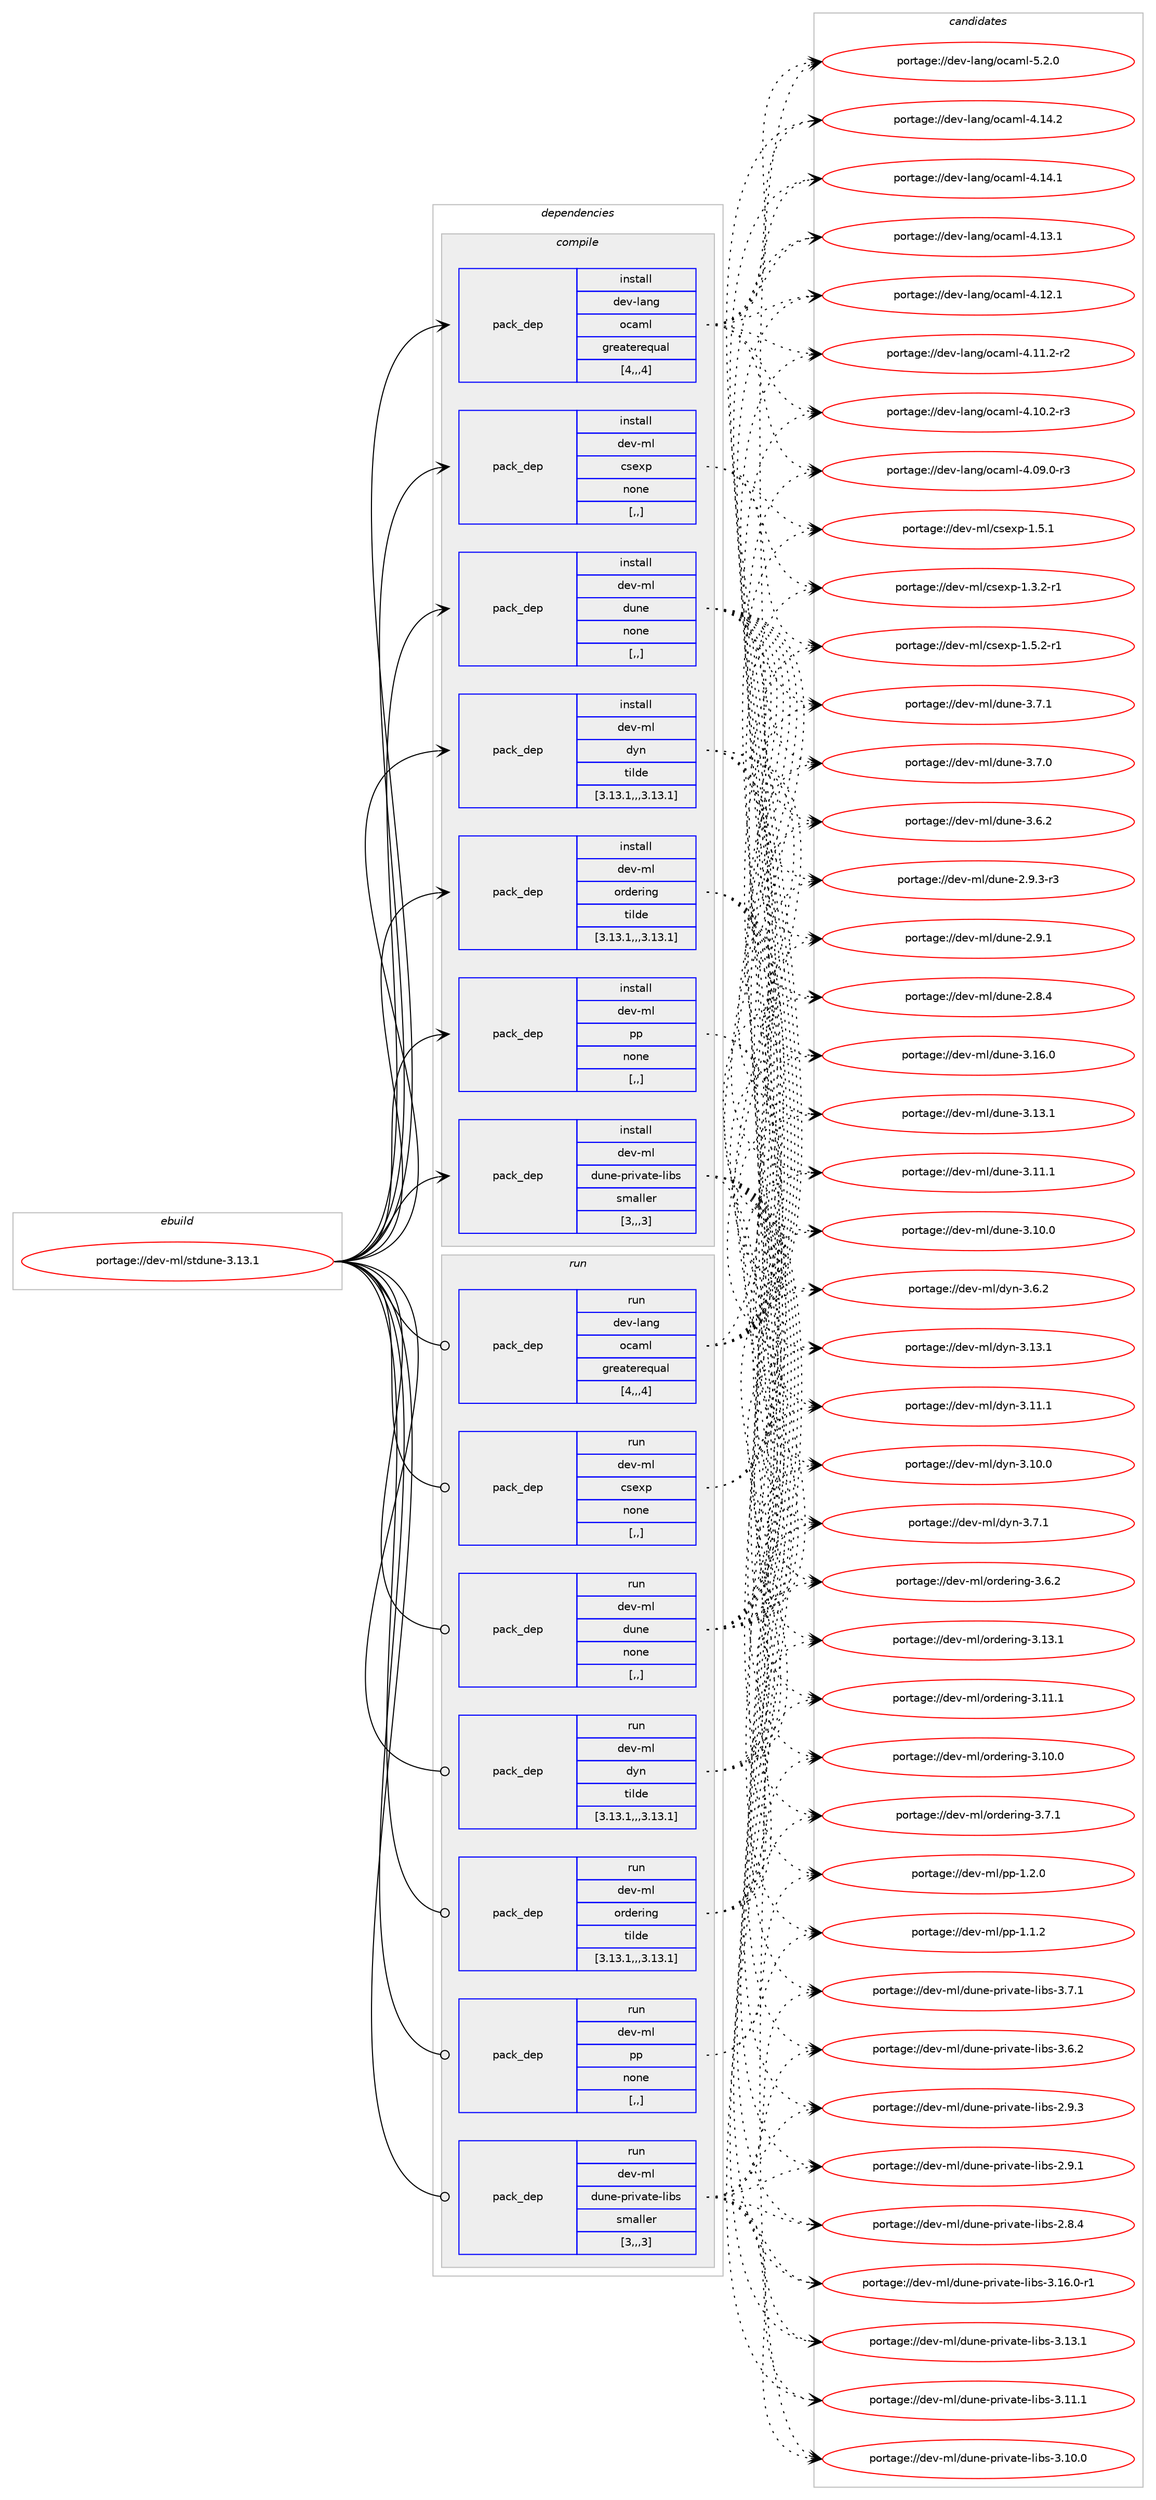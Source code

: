 digraph prolog {

# *************
# Graph options
# *************

newrank=true;
concentrate=true;
compound=true;
graph [rankdir=LR,fontname=Helvetica,fontsize=10,ranksep=1.5];#, ranksep=2.5, nodesep=0.2];
edge  [arrowhead=vee];
node  [fontname=Helvetica,fontsize=10];

# **********
# The ebuild
# **********

subgraph cluster_leftcol {
color=gray;
label=<<i>ebuild</i>>;
id [label="portage://dev-ml/stdune-3.13.1", color=red, width=4, href="../dev-ml/stdune-3.13.1.svg"];
}

# ****************
# The dependencies
# ****************

subgraph cluster_midcol {
color=gray;
label=<<i>dependencies</i>>;
subgraph cluster_compile {
fillcolor="#eeeeee";
style=filled;
label=<<i>compile</i>>;
subgraph pack94143 {
dependency125121 [label=<<TABLE BORDER="0" CELLBORDER="1" CELLSPACING="0" CELLPADDING="4" WIDTH="220"><TR><TD ROWSPAN="6" CELLPADDING="30">pack_dep</TD></TR><TR><TD WIDTH="110">install</TD></TR><TR><TD>dev-lang</TD></TR><TR><TD>ocaml</TD></TR><TR><TD>greaterequal</TD></TR><TR><TD>[4,,,4]</TD></TR></TABLE>>, shape=none, color=blue];
}
id:e -> dependency125121:w [weight=20,style="solid",arrowhead="vee"];
subgraph pack94144 {
dependency125122 [label=<<TABLE BORDER="0" CELLBORDER="1" CELLSPACING="0" CELLPADDING="4" WIDTH="220"><TR><TD ROWSPAN="6" CELLPADDING="30">pack_dep</TD></TR><TR><TD WIDTH="110">install</TD></TR><TR><TD>dev-ml</TD></TR><TR><TD>csexp</TD></TR><TR><TD>none</TD></TR><TR><TD>[,,]</TD></TR></TABLE>>, shape=none, color=blue];
}
id:e -> dependency125122:w [weight=20,style="solid",arrowhead="vee"];
subgraph pack94145 {
dependency125123 [label=<<TABLE BORDER="0" CELLBORDER="1" CELLSPACING="0" CELLPADDING="4" WIDTH="220"><TR><TD ROWSPAN="6" CELLPADDING="30">pack_dep</TD></TR><TR><TD WIDTH="110">install</TD></TR><TR><TD>dev-ml</TD></TR><TR><TD>dune</TD></TR><TR><TD>none</TD></TR><TR><TD>[,,]</TD></TR></TABLE>>, shape=none, color=blue];
}
id:e -> dependency125123:w [weight=20,style="solid",arrowhead="vee"];
subgraph pack94146 {
dependency125124 [label=<<TABLE BORDER="0" CELLBORDER="1" CELLSPACING="0" CELLPADDING="4" WIDTH="220"><TR><TD ROWSPAN="6" CELLPADDING="30">pack_dep</TD></TR><TR><TD WIDTH="110">install</TD></TR><TR><TD>dev-ml</TD></TR><TR><TD>dyn</TD></TR><TR><TD>tilde</TD></TR><TR><TD>[3.13.1,,,3.13.1]</TD></TR></TABLE>>, shape=none, color=blue];
}
id:e -> dependency125124:w [weight=20,style="solid",arrowhead="vee"];
subgraph pack94147 {
dependency125125 [label=<<TABLE BORDER="0" CELLBORDER="1" CELLSPACING="0" CELLPADDING="4" WIDTH="220"><TR><TD ROWSPAN="6" CELLPADDING="30">pack_dep</TD></TR><TR><TD WIDTH="110">install</TD></TR><TR><TD>dev-ml</TD></TR><TR><TD>ordering</TD></TR><TR><TD>tilde</TD></TR><TR><TD>[3.13.1,,,3.13.1]</TD></TR></TABLE>>, shape=none, color=blue];
}
id:e -> dependency125125:w [weight=20,style="solid",arrowhead="vee"];
subgraph pack94148 {
dependency125126 [label=<<TABLE BORDER="0" CELLBORDER="1" CELLSPACING="0" CELLPADDING="4" WIDTH="220"><TR><TD ROWSPAN="6" CELLPADDING="30">pack_dep</TD></TR><TR><TD WIDTH="110">install</TD></TR><TR><TD>dev-ml</TD></TR><TR><TD>pp</TD></TR><TR><TD>none</TD></TR><TR><TD>[,,]</TD></TR></TABLE>>, shape=none, color=blue];
}
id:e -> dependency125126:w [weight=20,style="solid",arrowhead="vee"];
subgraph pack94149 {
dependency125127 [label=<<TABLE BORDER="0" CELLBORDER="1" CELLSPACING="0" CELLPADDING="4" WIDTH="220"><TR><TD ROWSPAN="6" CELLPADDING="30">pack_dep</TD></TR><TR><TD WIDTH="110">install</TD></TR><TR><TD>dev-ml</TD></TR><TR><TD>dune-private-libs</TD></TR><TR><TD>smaller</TD></TR><TR><TD>[3,,,3]</TD></TR></TABLE>>, shape=none, color=blue];
}
id:e -> dependency125127:w [weight=20,style="solid",arrowhead="vee"];
}
subgraph cluster_compileandrun {
fillcolor="#eeeeee";
style=filled;
label=<<i>compile and run</i>>;
}
subgraph cluster_run {
fillcolor="#eeeeee";
style=filled;
label=<<i>run</i>>;
subgraph pack94150 {
dependency125128 [label=<<TABLE BORDER="0" CELLBORDER="1" CELLSPACING="0" CELLPADDING="4" WIDTH="220"><TR><TD ROWSPAN="6" CELLPADDING="30">pack_dep</TD></TR><TR><TD WIDTH="110">run</TD></TR><TR><TD>dev-lang</TD></TR><TR><TD>ocaml</TD></TR><TR><TD>greaterequal</TD></TR><TR><TD>[4,,,4]</TD></TR></TABLE>>, shape=none, color=blue];
}
id:e -> dependency125128:w [weight=20,style="solid",arrowhead="odot"];
subgraph pack94151 {
dependency125129 [label=<<TABLE BORDER="0" CELLBORDER="1" CELLSPACING="0" CELLPADDING="4" WIDTH="220"><TR><TD ROWSPAN="6" CELLPADDING="30">pack_dep</TD></TR><TR><TD WIDTH="110">run</TD></TR><TR><TD>dev-ml</TD></TR><TR><TD>csexp</TD></TR><TR><TD>none</TD></TR><TR><TD>[,,]</TD></TR></TABLE>>, shape=none, color=blue];
}
id:e -> dependency125129:w [weight=20,style="solid",arrowhead="odot"];
subgraph pack94152 {
dependency125130 [label=<<TABLE BORDER="0" CELLBORDER="1" CELLSPACING="0" CELLPADDING="4" WIDTH="220"><TR><TD ROWSPAN="6" CELLPADDING="30">pack_dep</TD></TR><TR><TD WIDTH="110">run</TD></TR><TR><TD>dev-ml</TD></TR><TR><TD>dune</TD></TR><TR><TD>none</TD></TR><TR><TD>[,,]</TD></TR></TABLE>>, shape=none, color=blue];
}
id:e -> dependency125130:w [weight=20,style="solid",arrowhead="odot"];
subgraph pack94153 {
dependency125131 [label=<<TABLE BORDER="0" CELLBORDER="1" CELLSPACING="0" CELLPADDING="4" WIDTH="220"><TR><TD ROWSPAN="6" CELLPADDING="30">pack_dep</TD></TR><TR><TD WIDTH="110">run</TD></TR><TR><TD>dev-ml</TD></TR><TR><TD>dyn</TD></TR><TR><TD>tilde</TD></TR><TR><TD>[3.13.1,,,3.13.1]</TD></TR></TABLE>>, shape=none, color=blue];
}
id:e -> dependency125131:w [weight=20,style="solid",arrowhead="odot"];
subgraph pack94154 {
dependency125132 [label=<<TABLE BORDER="0" CELLBORDER="1" CELLSPACING="0" CELLPADDING="4" WIDTH="220"><TR><TD ROWSPAN="6" CELLPADDING="30">pack_dep</TD></TR><TR><TD WIDTH="110">run</TD></TR><TR><TD>dev-ml</TD></TR><TR><TD>ordering</TD></TR><TR><TD>tilde</TD></TR><TR><TD>[3.13.1,,,3.13.1]</TD></TR></TABLE>>, shape=none, color=blue];
}
id:e -> dependency125132:w [weight=20,style="solid",arrowhead="odot"];
subgraph pack94155 {
dependency125133 [label=<<TABLE BORDER="0" CELLBORDER="1" CELLSPACING="0" CELLPADDING="4" WIDTH="220"><TR><TD ROWSPAN="6" CELLPADDING="30">pack_dep</TD></TR><TR><TD WIDTH="110">run</TD></TR><TR><TD>dev-ml</TD></TR><TR><TD>pp</TD></TR><TR><TD>none</TD></TR><TR><TD>[,,]</TD></TR></TABLE>>, shape=none, color=blue];
}
id:e -> dependency125133:w [weight=20,style="solid",arrowhead="odot"];
subgraph pack94156 {
dependency125134 [label=<<TABLE BORDER="0" CELLBORDER="1" CELLSPACING="0" CELLPADDING="4" WIDTH="220"><TR><TD ROWSPAN="6" CELLPADDING="30">pack_dep</TD></TR><TR><TD WIDTH="110">run</TD></TR><TR><TD>dev-ml</TD></TR><TR><TD>dune-private-libs</TD></TR><TR><TD>smaller</TD></TR><TR><TD>[3,,,3]</TD></TR></TABLE>>, shape=none, color=blue];
}
id:e -> dependency125134:w [weight=20,style="solid",arrowhead="odot"];
}
}

# **************
# The candidates
# **************

subgraph cluster_choices {
rank=same;
color=gray;
label=<<i>candidates</i>>;

subgraph choice94143 {
color=black;
nodesep=1;
choice1001011184510897110103471119997109108455346504648 [label="portage://dev-lang/ocaml-5.2.0", color=red, width=4,href="../dev-lang/ocaml-5.2.0.svg"];
choice100101118451089711010347111999710910845524649524650 [label="portage://dev-lang/ocaml-4.14.2", color=red, width=4,href="../dev-lang/ocaml-4.14.2.svg"];
choice100101118451089711010347111999710910845524649524649 [label="portage://dev-lang/ocaml-4.14.1", color=red, width=4,href="../dev-lang/ocaml-4.14.1.svg"];
choice100101118451089711010347111999710910845524649514649 [label="portage://dev-lang/ocaml-4.13.1", color=red, width=4,href="../dev-lang/ocaml-4.13.1.svg"];
choice100101118451089711010347111999710910845524649504649 [label="portage://dev-lang/ocaml-4.12.1", color=red, width=4,href="../dev-lang/ocaml-4.12.1.svg"];
choice1001011184510897110103471119997109108455246494946504511450 [label="portage://dev-lang/ocaml-4.11.2-r2", color=red, width=4,href="../dev-lang/ocaml-4.11.2-r2.svg"];
choice1001011184510897110103471119997109108455246494846504511451 [label="portage://dev-lang/ocaml-4.10.2-r3", color=red, width=4,href="../dev-lang/ocaml-4.10.2-r3.svg"];
choice1001011184510897110103471119997109108455246485746484511451 [label="portage://dev-lang/ocaml-4.09.0-r3", color=red, width=4,href="../dev-lang/ocaml-4.09.0-r3.svg"];
dependency125121:e -> choice1001011184510897110103471119997109108455346504648:w [style=dotted,weight="100"];
dependency125121:e -> choice100101118451089711010347111999710910845524649524650:w [style=dotted,weight="100"];
dependency125121:e -> choice100101118451089711010347111999710910845524649524649:w [style=dotted,weight="100"];
dependency125121:e -> choice100101118451089711010347111999710910845524649514649:w [style=dotted,weight="100"];
dependency125121:e -> choice100101118451089711010347111999710910845524649504649:w [style=dotted,weight="100"];
dependency125121:e -> choice1001011184510897110103471119997109108455246494946504511450:w [style=dotted,weight="100"];
dependency125121:e -> choice1001011184510897110103471119997109108455246494846504511451:w [style=dotted,weight="100"];
dependency125121:e -> choice1001011184510897110103471119997109108455246485746484511451:w [style=dotted,weight="100"];
}
subgraph choice94144 {
color=black;
nodesep=1;
choice1001011184510910847991151011201124549465346504511449 [label="portage://dev-ml/csexp-1.5.2-r1", color=red, width=4,href="../dev-ml/csexp-1.5.2-r1.svg"];
choice100101118451091084799115101120112454946534649 [label="portage://dev-ml/csexp-1.5.1", color=red, width=4,href="../dev-ml/csexp-1.5.1.svg"];
choice1001011184510910847991151011201124549465146504511449 [label="portage://dev-ml/csexp-1.3.2-r1", color=red, width=4,href="../dev-ml/csexp-1.3.2-r1.svg"];
dependency125122:e -> choice1001011184510910847991151011201124549465346504511449:w [style=dotted,weight="100"];
dependency125122:e -> choice100101118451091084799115101120112454946534649:w [style=dotted,weight="100"];
dependency125122:e -> choice1001011184510910847991151011201124549465146504511449:w [style=dotted,weight="100"];
}
subgraph choice94145 {
color=black;
nodesep=1;
choice100101118451091084710011711010145514649544648 [label="portage://dev-ml/dune-3.16.0", color=red, width=4,href="../dev-ml/dune-3.16.0.svg"];
choice100101118451091084710011711010145514649514649 [label="portage://dev-ml/dune-3.13.1", color=red, width=4,href="../dev-ml/dune-3.13.1.svg"];
choice100101118451091084710011711010145514649494649 [label="portage://dev-ml/dune-3.11.1", color=red, width=4,href="../dev-ml/dune-3.11.1.svg"];
choice100101118451091084710011711010145514649484648 [label="portage://dev-ml/dune-3.10.0", color=red, width=4,href="../dev-ml/dune-3.10.0.svg"];
choice1001011184510910847100117110101455146554649 [label="portage://dev-ml/dune-3.7.1", color=red, width=4,href="../dev-ml/dune-3.7.1.svg"];
choice1001011184510910847100117110101455146554648 [label="portage://dev-ml/dune-3.7.0", color=red, width=4,href="../dev-ml/dune-3.7.0.svg"];
choice1001011184510910847100117110101455146544650 [label="portage://dev-ml/dune-3.6.2", color=red, width=4,href="../dev-ml/dune-3.6.2.svg"];
choice10010111845109108471001171101014550465746514511451 [label="portage://dev-ml/dune-2.9.3-r3", color=red, width=4,href="../dev-ml/dune-2.9.3-r3.svg"];
choice1001011184510910847100117110101455046574649 [label="portage://dev-ml/dune-2.9.1", color=red, width=4,href="../dev-ml/dune-2.9.1.svg"];
choice1001011184510910847100117110101455046564652 [label="portage://dev-ml/dune-2.8.4", color=red, width=4,href="../dev-ml/dune-2.8.4.svg"];
dependency125123:e -> choice100101118451091084710011711010145514649544648:w [style=dotted,weight="100"];
dependency125123:e -> choice100101118451091084710011711010145514649514649:w [style=dotted,weight="100"];
dependency125123:e -> choice100101118451091084710011711010145514649494649:w [style=dotted,weight="100"];
dependency125123:e -> choice100101118451091084710011711010145514649484648:w [style=dotted,weight="100"];
dependency125123:e -> choice1001011184510910847100117110101455146554649:w [style=dotted,weight="100"];
dependency125123:e -> choice1001011184510910847100117110101455146554648:w [style=dotted,weight="100"];
dependency125123:e -> choice1001011184510910847100117110101455146544650:w [style=dotted,weight="100"];
dependency125123:e -> choice10010111845109108471001171101014550465746514511451:w [style=dotted,weight="100"];
dependency125123:e -> choice1001011184510910847100117110101455046574649:w [style=dotted,weight="100"];
dependency125123:e -> choice1001011184510910847100117110101455046564652:w [style=dotted,weight="100"];
}
subgraph choice94146 {
color=black;
nodesep=1;
choice100101118451091084710012111045514649514649 [label="portage://dev-ml/dyn-3.13.1", color=red, width=4,href="../dev-ml/dyn-3.13.1.svg"];
choice100101118451091084710012111045514649494649 [label="portage://dev-ml/dyn-3.11.1", color=red, width=4,href="../dev-ml/dyn-3.11.1.svg"];
choice100101118451091084710012111045514649484648 [label="portage://dev-ml/dyn-3.10.0", color=red, width=4,href="../dev-ml/dyn-3.10.0.svg"];
choice1001011184510910847100121110455146554649 [label="portage://dev-ml/dyn-3.7.1", color=red, width=4,href="../dev-ml/dyn-3.7.1.svg"];
choice1001011184510910847100121110455146544650 [label="portage://dev-ml/dyn-3.6.2", color=red, width=4,href="../dev-ml/dyn-3.6.2.svg"];
dependency125124:e -> choice100101118451091084710012111045514649514649:w [style=dotted,weight="100"];
dependency125124:e -> choice100101118451091084710012111045514649494649:w [style=dotted,weight="100"];
dependency125124:e -> choice100101118451091084710012111045514649484648:w [style=dotted,weight="100"];
dependency125124:e -> choice1001011184510910847100121110455146554649:w [style=dotted,weight="100"];
dependency125124:e -> choice1001011184510910847100121110455146544650:w [style=dotted,weight="100"];
}
subgraph choice94147 {
color=black;
nodesep=1;
choice100101118451091084711111410010111410511010345514649514649 [label="portage://dev-ml/ordering-3.13.1", color=red, width=4,href="../dev-ml/ordering-3.13.1.svg"];
choice100101118451091084711111410010111410511010345514649494649 [label="portage://dev-ml/ordering-3.11.1", color=red, width=4,href="../dev-ml/ordering-3.11.1.svg"];
choice100101118451091084711111410010111410511010345514649484648 [label="portage://dev-ml/ordering-3.10.0", color=red, width=4,href="../dev-ml/ordering-3.10.0.svg"];
choice1001011184510910847111114100101114105110103455146554649 [label="portage://dev-ml/ordering-3.7.1", color=red, width=4,href="../dev-ml/ordering-3.7.1.svg"];
choice1001011184510910847111114100101114105110103455146544650 [label="portage://dev-ml/ordering-3.6.2", color=red, width=4,href="../dev-ml/ordering-3.6.2.svg"];
dependency125125:e -> choice100101118451091084711111410010111410511010345514649514649:w [style=dotted,weight="100"];
dependency125125:e -> choice100101118451091084711111410010111410511010345514649494649:w [style=dotted,weight="100"];
dependency125125:e -> choice100101118451091084711111410010111410511010345514649484648:w [style=dotted,weight="100"];
dependency125125:e -> choice1001011184510910847111114100101114105110103455146554649:w [style=dotted,weight="100"];
dependency125125:e -> choice1001011184510910847111114100101114105110103455146544650:w [style=dotted,weight="100"];
}
subgraph choice94148 {
color=black;
nodesep=1;
choice1001011184510910847112112454946504648 [label="portage://dev-ml/pp-1.2.0", color=red, width=4,href="../dev-ml/pp-1.2.0.svg"];
choice1001011184510910847112112454946494650 [label="portage://dev-ml/pp-1.1.2", color=red, width=4,href="../dev-ml/pp-1.1.2.svg"];
dependency125126:e -> choice1001011184510910847112112454946504648:w [style=dotted,weight="100"];
dependency125126:e -> choice1001011184510910847112112454946494650:w [style=dotted,weight="100"];
}
subgraph choice94149 {
color=black;
nodesep=1;
choice100101118451091084710011711010145112114105118971161014510810598115455146495446484511449 [label="portage://dev-ml/dune-private-libs-3.16.0-r1", color=red, width=4,href="../dev-ml/dune-private-libs-3.16.0-r1.svg"];
choice10010111845109108471001171101014511211410511897116101451081059811545514649514649 [label="portage://dev-ml/dune-private-libs-3.13.1", color=red, width=4,href="../dev-ml/dune-private-libs-3.13.1.svg"];
choice10010111845109108471001171101014511211410511897116101451081059811545514649494649 [label="portage://dev-ml/dune-private-libs-3.11.1", color=red, width=4,href="../dev-ml/dune-private-libs-3.11.1.svg"];
choice10010111845109108471001171101014511211410511897116101451081059811545514649484648 [label="portage://dev-ml/dune-private-libs-3.10.0", color=red, width=4,href="../dev-ml/dune-private-libs-3.10.0.svg"];
choice100101118451091084710011711010145112114105118971161014510810598115455146554649 [label="portage://dev-ml/dune-private-libs-3.7.1", color=red, width=4,href="../dev-ml/dune-private-libs-3.7.1.svg"];
choice100101118451091084710011711010145112114105118971161014510810598115455146544650 [label="portage://dev-ml/dune-private-libs-3.6.2", color=red, width=4,href="../dev-ml/dune-private-libs-3.6.2.svg"];
choice100101118451091084710011711010145112114105118971161014510810598115455046574651 [label="portage://dev-ml/dune-private-libs-2.9.3", color=red, width=4,href="../dev-ml/dune-private-libs-2.9.3.svg"];
choice100101118451091084710011711010145112114105118971161014510810598115455046574649 [label="portage://dev-ml/dune-private-libs-2.9.1", color=red, width=4,href="../dev-ml/dune-private-libs-2.9.1.svg"];
choice100101118451091084710011711010145112114105118971161014510810598115455046564652 [label="portage://dev-ml/dune-private-libs-2.8.4", color=red, width=4,href="../dev-ml/dune-private-libs-2.8.4.svg"];
dependency125127:e -> choice100101118451091084710011711010145112114105118971161014510810598115455146495446484511449:w [style=dotted,weight="100"];
dependency125127:e -> choice10010111845109108471001171101014511211410511897116101451081059811545514649514649:w [style=dotted,weight="100"];
dependency125127:e -> choice10010111845109108471001171101014511211410511897116101451081059811545514649494649:w [style=dotted,weight="100"];
dependency125127:e -> choice10010111845109108471001171101014511211410511897116101451081059811545514649484648:w [style=dotted,weight="100"];
dependency125127:e -> choice100101118451091084710011711010145112114105118971161014510810598115455146554649:w [style=dotted,weight="100"];
dependency125127:e -> choice100101118451091084710011711010145112114105118971161014510810598115455146544650:w [style=dotted,weight="100"];
dependency125127:e -> choice100101118451091084710011711010145112114105118971161014510810598115455046574651:w [style=dotted,weight="100"];
dependency125127:e -> choice100101118451091084710011711010145112114105118971161014510810598115455046574649:w [style=dotted,weight="100"];
dependency125127:e -> choice100101118451091084710011711010145112114105118971161014510810598115455046564652:w [style=dotted,weight="100"];
}
subgraph choice94150 {
color=black;
nodesep=1;
choice1001011184510897110103471119997109108455346504648 [label="portage://dev-lang/ocaml-5.2.0", color=red, width=4,href="../dev-lang/ocaml-5.2.0.svg"];
choice100101118451089711010347111999710910845524649524650 [label="portage://dev-lang/ocaml-4.14.2", color=red, width=4,href="../dev-lang/ocaml-4.14.2.svg"];
choice100101118451089711010347111999710910845524649524649 [label="portage://dev-lang/ocaml-4.14.1", color=red, width=4,href="../dev-lang/ocaml-4.14.1.svg"];
choice100101118451089711010347111999710910845524649514649 [label="portage://dev-lang/ocaml-4.13.1", color=red, width=4,href="../dev-lang/ocaml-4.13.1.svg"];
choice100101118451089711010347111999710910845524649504649 [label="portage://dev-lang/ocaml-4.12.1", color=red, width=4,href="../dev-lang/ocaml-4.12.1.svg"];
choice1001011184510897110103471119997109108455246494946504511450 [label="portage://dev-lang/ocaml-4.11.2-r2", color=red, width=4,href="../dev-lang/ocaml-4.11.2-r2.svg"];
choice1001011184510897110103471119997109108455246494846504511451 [label="portage://dev-lang/ocaml-4.10.2-r3", color=red, width=4,href="../dev-lang/ocaml-4.10.2-r3.svg"];
choice1001011184510897110103471119997109108455246485746484511451 [label="portage://dev-lang/ocaml-4.09.0-r3", color=red, width=4,href="../dev-lang/ocaml-4.09.0-r3.svg"];
dependency125128:e -> choice1001011184510897110103471119997109108455346504648:w [style=dotted,weight="100"];
dependency125128:e -> choice100101118451089711010347111999710910845524649524650:w [style=dotted,weight="100"];
dependency125128:e -> choice100101118451089711010347111999710910845524649524649:w [style=dotted,weight="100"];
dependency125128:e -> choice100101118451089711010347111999710910845524649514649:w [style=dotted,weight="100"];
dependency125128:e -> choice100101118451089711010347111999710910845524649504649:w [style=dotted,weight="100"];
dependency125128:e -> choice1001011184510897110103471119997109108455246494946504511450:w [style=dotted,weight="100"];
dependency125128:e -> choice1001011184510897110103471119997109108455246494846504511451:w [style=dotted,weight="100"];
dependency125128:e -> choice1001011184510897110103471119997109108455246485746484511451:w [style=dotted,weight="100"];
}
subgraph choice94151 {
color=black;
nodesep=1;
choice1001011184510910847991151011201124549465346504511449 [label="portage://dev-ml/csexp-1.5.2-r1", color=red, width=4,href="../dev-ml/csexp-1.5.2-r1.svg"];
choice100101118451091084799115101120112454946534649 [label="portage://dev-ml/csexp-1.5.1", color=red, width=4,href="../dev-ml/csexp-1.5.1.svg"];
choice1001011184510910847991151011201124549465146504511449 [label="portage://dev-ml/csexp-1.3.2-r1", color=red, width=4,href="../dev-ml/csexp-1.3.2-r1.svg"];
dependency125129:e -> choice1001011184510910847991151011201124549465346504511449:w [style=dotted,weight="100"];
dependency125129:e -> choice100101118451091084799115101120112454946534649:w [style=dotted,weight="100"];
dependency125129:e -> choice1001011184510910847991151011201124549465146504511449:w [style=dotted,weight="100"];
}
subgraph choice94152 {
color=black;
nodesep=1;
choice100101118451091084710011711010145514649544648 [label="portage://dev-ml/dune-3.16.0", color=red, width=4,href="../dev-ml/dune-3.16.0.svg"];
choice100101118451091084710011711010145514649514649 [label="portage://dev-ml/dune-3.13.1", color=red, width=4,href="../dev-ml/dune-3.13.1.svg"];
choice100101118451091084710011711010145514649494649 [label="portage://dev-ml/dune-3.11.1", color=red, width=4,href="../dev-ml/dune-3.11.1.svg"];
choice100101118451091084710011711010145514649484648 [label="portage://dev-ml/dune-3.10.0", color=red, width=4,href="../dev-ml/dune-3.10.0.svg"];
choice1001011184510910847100117110101455146554649 [label="portage://dev-ml/dune-3.7.1", color=red, width=4,href="../dev-ml/dune-3.7.1.svg"];
choice1001011184510910847100117110101455146554648 [label="portage://dev-ml/dune-3.7.0", color=red, width=4,href="../dev-ml/dune-3.7.0.svg"];
choice1001011184510910847100117110101455146544650 [label="portage://dev-ml/dune-3.6.2", color=red, width=4,href="../dev-ml/dune-3.6.2.svg"];
choice10010111845109108471001171101014550465746514511451 [label="portage://dev-ml/dune-2.9.3-r3", color=red, width=4,href="../dev-ml/dune-2.9.3-r3.svg"];
choice1001011184510910847100117110101455046574649 [label="portage://dev-ml/dune-2.9.1", color=red, width=4,href="../dev-ml/dune-2.9.1.svg"];
choice1001011184510910847100117110101455046564652 [label="portage://dev-ml/dune-2.8.4", color=red, width=4,href="../dev-ml/dune-2.8.4.svg"];
dependency125130:e -> choice100101118451091084710011711010145514649544648:w [style=dotted,weight="100"];
dependency125130:e -> choice100101118451091084710011711010145514649514649:w [style=dotted,weight="100"];
dependency125130:e -> choice100101118451091084710011711010145514649494649:w [style=dotted,weight="100"];
dependency125130:e -> choice100101118451091084710011711010145514649484648:w [style=dotted,weight="100"];
dependency125130:e -> choice1001011184510910847100117110101455146554649:w [style=dotted,weight="100"];
dependency125130:e -> choice1001011184510910847100117110101455146554648:w [style=dotted,weight="100"];
dependency125130:e -> choice1001011184510910847100117110101455146544650:w [style=dotted,weight="100"];
dependency125130:e -> choice10010111845109108471001171101014550465746514511451:w [style=dotted,weight="100"];
dependency125130:e -> choice1001011184510910847100117110101455046574649:w [style=dotted,weight="100"];
dependency125130:e -> choice1001011184510910847100117110101455046564652:w [style=dotted,weight="100"];
}
subgraph choice94153 {
color=black;
nodesep=1;
choice100101118451091084710012111045514649514649 [label="portage://dev-ml/dyn-3.13.1", color=red, width=4,href="../dev-ml/dyn-3.13.1.svg"];
choice100101118451091084710012111045514649494649 [label="portage://dev-ml/dyn-3.11.1", color=red, width=4,href="../dev-ml/dyn-3.11.1.svg"];
choice100101118451091084710012111045514649484648 [label="portage://dev-ml/dyn-3.10.0", color=red, width=4,href="../dev-ml/dyn-3.10.0.svg"];
choice1001011184510910847100121110455146554649 [label="portage://dev-ml/dyn-3.7.1", color=red, width=4,href="../dev-ml/dyn-3.7.1.svg"];
choice1001011184510910847100121110455146544650 [label="portage://dev-ml/dyn-3.6.2", color=red, width=4,href="../dev-ml/dyn-3.6.2.svg"];
dependency125131:e -> choice100101118451091084710012111045514649514649:w [style=dotted,weight="100"];
dependency125131:e -> choice100101118451091084710012111045514649494649:w [style=dotted,weight="100"];
dependency125131:e -> choice100101118451091084710012111045514649484648:w [style=dotted,weight="100"];
dependency125131:e -> choice1001011184510910847100121110455146554649:w [style=dotted,weight="100"];
dependency125131:e -> choice1001011184510910847100121110455146544650:w [style=dotted,weight="100"];
}
subgraph choice94154 {
color=black;
nodesep=1;
choice100101118451091084711111410010111410511010345514649514649 [label="portage://dev-ml/ordering-3.13.1", color=red, width=4,href="../dev-ml/ordering-3.13.1.svg"];
choice100101118451091084711111410010111410511010345514649494649 [label="portage://dev-ml/ordering-3.11.1", color=red, width=4,href="../dev-ml/ordering-3.11.1.svg"];
choice100101118451091084711111410010111410511010345514649484648 [label="portage://dev-ml/ordering-3.10.0", color=red, width=4,href="../dev-ml/ordering-3.10.0.svg"];
choice1001011184510910847111114100101114105110103455146554649 [label="portage://dev-ml/ordering-3.7.1", color=red, width=4,href="../dev-ml/ordering-3.7.1.svg"];
choice1001011184510910847111114100101114105110103455146544650 [label="portage://dev-ml/ordering-3.6.2", color=red, width=4,href="../dev-ml/ordering-3.6.2.svg"];
dependency125132:e -> choice100101118451091084711111410010111410511010345514649514649:w [style=dotted,weight="100"];
dependency125132:e -> choice100101118451091084711111410010111410511010345514649494649:w [style=dotted,weight="100"];
dependency125132:e -> choice100101118451091084711111410010111410511010345514649484648:w [style=dotted,weight="100"];
dependency125132:e -> choice1001011184510910847111114100101114105110103455146554649:w [style=dotted,weight="100"];
dependency125132:e -> choice1001011184510910847111114100101114105110103455146544650:w [style=dotted,weight="100"];
}
subgraph choice94155 {
color=black;
nodesep=1;
choice1001011184510910847112112454946504648 [label="portage://dev-ml/pp-1.2.0", color=red, width=4,href="../dev-ml/pp-1.2.0.svg"];
choice1001011184510910847112112454946494650 [label="portage://dev-ml/pp-1.1.2", color=red, width=4,href="../dev-ml/pp-1.1.2.svg"];
dependency125133:e -> choice1001011184510910847112112454946504648:w [style=dotted,weight="100"];
dependency125133:e -> choice1001011184510910847112112454946494650:w [style=dotted,weight="100"];
}
subgraph choice94156 {
color=black;
nodesep=1;
choice100101118451091084710011711010145112114105118971161014510810598115455146495446484511449 [label="portage://dev-ml/dune-private-libs-3.16.0-r1", color=red, width=4,href="../dev-ml/dune-private-libs-3.16.0-r1.svg"];
choice10010111845109108471001171101014511211410511897116101451081059811545514649514649 [label="portage://dev-ml/dune-private-libs-3.13.1", color=red, width=4,href="../dev-ml/dune-private-libs-3.13.1.svg"];
choice10010111845109108471001171101014511211410511897116101451081059811545514649494649 [label="portage://dev-ml/dune-private-libs-3.11.1", color=red, width=4,href="../dev-ml/dune-private-libs-3.11.1.svg"];
choice10010111845109108471001171101014511211410511897116101451081059811545514649484648 [label="portage://dev-ml/dune-private-libs-3.10.0", color=red, width=4,href="../dev-ml/dune-private-libs-3.10.0.svg"];
choice100101118451091084710011711010145112114105118971161014510810598115455146554649 [label="portage://dev-ml/dune-private-libs-3.7.1", color=red, width=4,href="../dev-ml/dune-private-libs-3.7.1.svg"];
choice100101118451091084710011711010145112114105118971161014510810598115455146544650 [label="portage://dev-ml/dune-private-libs-3.6.2", color=red, width=4,href="../dev-ml/dune-private-libs-3.6.2.svg"];
choice100101118451091084710011711010145112114105118971161014510810598115455046574651 [label="portage://dev-ml/dune-private-libs-2.9.3", color=red, width=4,href="../dev-ml/dune-private-libs-2.9.3.svg"];
choice100101118451091084710011711010145112114105118971161014510810598115455046574649 [label="portage://dev-ml/dune-private-libs-2.9.1", color=red, width=4,href="../dev-ml/dune-private-libs-2.9.1.svg"];
choice100101118451091084710011711010145112114105118971161014510810598115455046564652 [label="portage://dev-ml/dune-private-libs-2.8.4", color=red, width=4,href="../dev-ml/dune-private-libs-2.8.4.svg"];
dependency125134:e -> choice100101118451091084710011711010145112114105118971161014510810598115455146495446484511449:w [style=dotted,weight="100"];
dependency125134:e -> choice10010111845109108471001171101014511211410511897116101451081059811545514649514649:w [style=dotted,weight="100"];
dependency125134:e -> choice10010111845109108471001171101014511211410511897116101451081059811545514649494649:w [style=dotted,weight="100"];
dependency125134:e -> choice10010111845109108471001171101014511211410511897116101451081059811545514649484648:w [style=dotted,weight="100"];
dependency125134:e -> choice100101118451091084710011711010145112114105118971161014510810598115455146554649:w [style=dotted,weight="100"];
dependency125134:e -> choice100101118451091084710011711010145112114105118971161014510810598115455146544650:w [style=dotted,weight="100"];
dependency125134:e -> choice100101118451091084710011711010145112114105118971161014510810598115455046574651:w [style=dotted,weight="100"];
dependency125134:e -> choice100101118451091084710011711010145112114105118971161014510810598115455046574649:w [style=dotted,weight="100"];
dependency125134:e -> choice100101118451091084710011711010145112114105118971161014510810598115455046564652:w [style=dotted,weight="100"];
}
}

}
